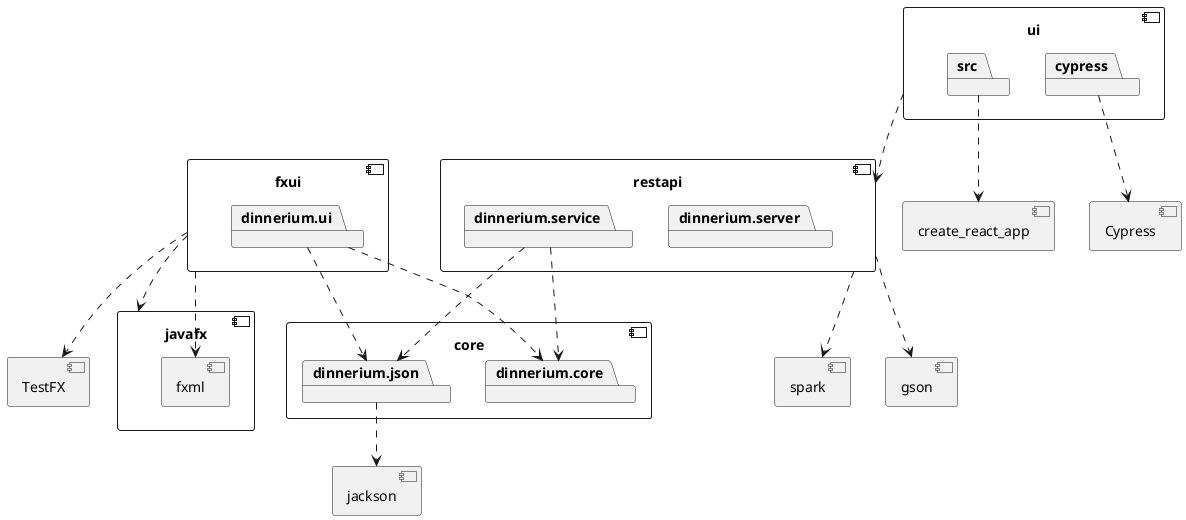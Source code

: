 @startuml package_diagram

component core {
	package dinnerium.core
	package dinnerium.json
}

component jackson {
}

component TestFX {
}

dinnerium.json ..> jackson

component fxui {
	package dinnerium.ui
}

dinnerium.ui ..> dinnerium.core
dinnerium.ui ..> dinnerium.json
fxui ..> TestFX

component javafx {
	component fxml {
	}
}

fxui ..> javafx
fxui ..> fxml

component restapi {
	package dinnerium.server
	package dinnerium.service
}

component spark {
}

component gson {
}

restapi ..> spark
restapi ..> gson

component ui {
	package src
	package cypress
}

component create_react_app {
}

component Cypress {
}

src ..> create_react_app
cypress ..> Cypress
ui ..> restapi


dinnerium.service ..> dinnerium.core
dinnerium.service ..> dinnerium.json


@enduml